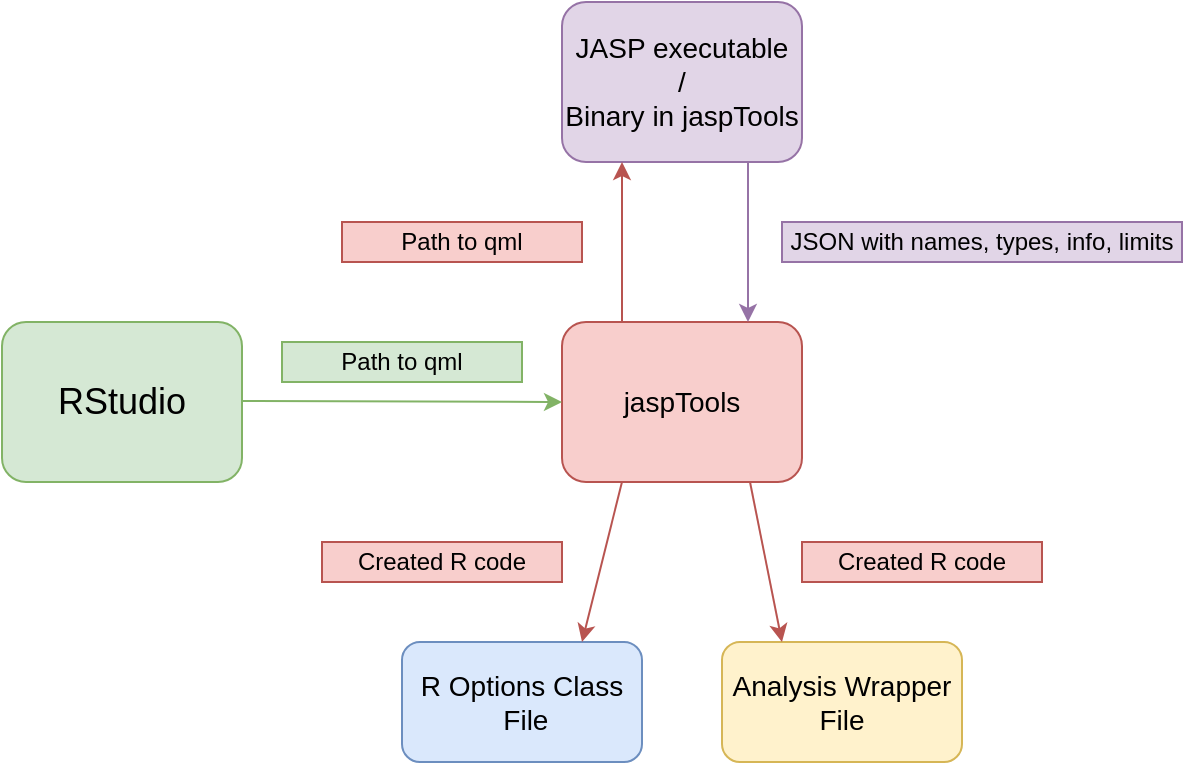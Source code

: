 <mxfile version="13.8.1" type="device"><diagram id="ig-kbpP4kJgic904C_cp" name="Page-1"><mxGraphModel dx="2062" dy="1124" grid="1" gridSize="10" guides="1" tooltips="1" connect="1" arrows="1" fold="1" page="1" pageScale="1" pageWidth="827" pageHeight="1169" math="0" shadow="0"><root><mxCell id="0"/><mxCell id="1" parent="0"/><mxCell id="neelp6xKrdvwuHRLlbqD-1" value="&lt;div style=&quot;font-size: 14px&quot;&gt;&lt;font style=&quot;font-size: 14px&quot;&gt;jaspTools&lt;/font&gt;&lt;/div&gt;" style="rounded=1;whiteSpace=wrap;html=1;fillColor=#f8cecc;strokeColor=#b85450;" vertex="1" parent="1"><mxGeometry x="320" y="240" width="120" height="80" as="geometry"/></mxCell><mxCell id="neelp6xKrdvwuHRLlbqD-2" value="&lt;font style=&quot;font-size: 14px&quot;&gt;JASP executable&lt;br&gt;/&lt;br&gt;&lt;/font&gt;&lt;div style=&quot;font-size: 14px&quot;&gt;&lt;font style=&quot;font-size: 14px&quot;&gt;Binary in jaspTools&lt;/font&gt;&lt;/div&gt;" style="rounded=1;whiteSpace=wrap;html=1;fillColor=#e1d5e7;strokeColor=#9673a6;" vertex="1" parent="1"><mxGeometry x="320" y="80" width="120" height="80" as="geometry"/></mxCell><mxCell id="neelp6xKrdvwuHRLlbqD-3" value="&lt;div style=&quot;font-size: 18px&quot;&gt;&lt;font style=&quot;font-size: 18px&quot;&gt;RStudio&lt;/font&gt;&lt;/div&gt;" style="rounded=1;whiteSpace=wrap;html=1;fillColor=#d5e8d4;strokeColor=#82b366;" vertex="1" parent="1"><mxGeometry x="40" y="240" width="120" height="80" as="geometry"/></mxCell><mxCell id="neelp6xKrdvwuHRLlbqD-4" value="&lt;div style=&quot;font-size: 14px&quot;&gt;&lt;font style=&quot;font-size: 14px&quot;&gt;R Options Class&lt;/font&gt;&lt;/div&gt;&lt;font style=&quot;font-size: 14px&quot;&gt;&amp;nbsp;File&lt;/font&gt;" style="rounded=1;whiteSpace=wrap;html=1;fillColor=#dae8fc;strokeColor=#6c8ebf;" vertex="1" parent="1"><mxGeometry x="240" y="400" width="120" height="60" as="geometry"/></mxCell><mxCell id="neelp6xKrdvwuHRLlbqD-5" value="&lt;div style=&quot;font-size: 14px&quot;&gt;&lt;font style=&quot;font-size: 14px&quot;&gt;Analysis Wrapper&lt;/font&gt;&lt;/div&gt;&lt;div style=&quot;font-size: 14px&quot;&gt;&lt;font style=&quot;font-size: 14px&quot;&gt;File&lt;br&gt;&lt;/font&gt;&lt;/div&gt;" style="rounded=1;whiteSpace=wrap;html=1;fillColor=#fff2cc;strokeColor=#d6b656;" vertex="1" parent="1"><mxGeometry x="400" y="400" width="120" height="60" as="geometry"/></mxCell><mxCell id="neelp6xKrdvwuHRLlbqD-8" value="&lt;div&gt;Path to qml&lt;br&gt;&lt;/div&gt;" style="rounded=0;whiteSpace=wrap;html=1;fillColor=#d5e8d4;strokeColor=#82b366;" vertex="1" parent="1"><mxGeometry x="180" y="250" width="120" height="20" as="geometry"/></mxCell><mxCell id="neelp6xKrdvwuHRLlbqD-9" value="&lt;div&gt;Path to qml&lt;br&gt;&lt;/div&gt;" style="rounded=0;whiteSpace=wrap;html=1;fillColor=#f8cecc;strokeColor=#b85450;" vertex="1" parent="1"><mxGeometry x="210" y="190" width="120" height="20" as="geometry"/></mxCell><mxCell id="neelp6xKrdvwuHRLlbqD-10" value="JSON with names, types, info, limits" style="rounded=0;whiteSpace=wrap;html=1;fillColor=#e1d5e7;strokeColor=#9673a6;" vertex="1" parent="1"><mxGeometry x="430" y="190" width="200" height="20" as="geometry"/></mxCell><mxCell id="neelp6xKrdvwuHRLlbqD-11" value="Created R code" style="rounded=0;whiteSpace=wrap;html=1;fillColor=#f8cecc;strokeColor=#b85450;" vertex="1" parent="1"><mxGeometry x="200" y="350" width="120" height="20" as="geometry"/></mxCell><mxCell id="neelp6xKrdvwuHRLlbqD-12" value="Created R code" style="rounded=0;whiteSpace=wrap;html=1;fillColor=#f8cecc;strokeColor=#b85450;" vertex="1" parent="1"><mxGeometry x="440" y="350" width="120" height="20" as="geometry"/></mxCell><mxCell id="neelp6xKrdvwuHRLlbqD-13" value="" style="endArrow=classic;html=1;entryX=0;entryY=0.5;entryDx=0;entryDy=0;fillColor=#d5e8d4;strokeColor=#82b366;" edge="1" parent="1" target="neelp6xKrdvwuHRLlbqD-1"><mxGeometry width="50" height="50" relative="1" as="geometry"><mxPoint x="160" y="279.5" as="sourcePoint"/><mxPoint x="260" y="279.5" as="targetPoint"/></mxGeometry></mxCell><mxCell id="neelp6xKrdvwuHRLlbqD-14" value="" style="endArrow=classic;html=1;entryX=0.25;entryY=1;entryDx=0;entryDy=0;fillColor=#f8cecc;strokeColor=#b85450;" edge="1" parent="1" target="neelp6xKrdvwuHRLlbqD-2"><mxGeometry width="50" height="50" relative="1" as="geometry"><mxPoint x="350" y="240" as="sourcePoint"/><mxPoint x="350" y="180" as="targetPoint"/></mxGeometry></mxCell><mxCell id="neelp6xKrdvwuHRLlbqD-15" value="" style="endArrow=classic;html=1;fillColor=#e1d5e7;strokeColor=#9673a6;" edge="1" parent="1"><mxGeometry width="50" height="50" relative="1" as="geometry"><mxPoint x="413" y="160" as="sourcePoint"/><mxPoint x="413" y="240" as="targetPoint"/></mxGeometry></mxCell><mxCell id="neelp6xKrdvwuHRLlbqD-16" value="" style="endArrow=classic;html=1;entryX=0.75;entryY=0;entryDx=0;entryDy=0;fillColor=#f8cecc;strokeColor=#b85450;" edge="1" parent="1" target="neelp6xKrdvwuHRLlbqD-4"><mxGeometry width="50" height="50" relative="1" as="geometry"><mxPoint x="350" y="320" as="sourcePoint"/><mxPoint x="350" y="390" as="targetPoint"/></mxGeometry></mxCell><mxCell id="neelp6xKrdvwuHRLlbqD-17" value="" style="endArrow=classic;html=1;entryX=0.25;entryY=0;entryDx=0;entryDy=0;fillColor=#f8cecc;strokeColor=#b85450;" edge="1" parent="1" target="neelp6xKrdvwuHRLlbqD-5"><mxGeometry width="50" height="50" relative="1" as="geometry"><mxPoint x="414" y="320" as="sourcePoint"/><mxPoint x="414" y="370" as="targetPoint"/></mxGeometry></mxCell></root></mxGraphModel></diagram></mxfile>